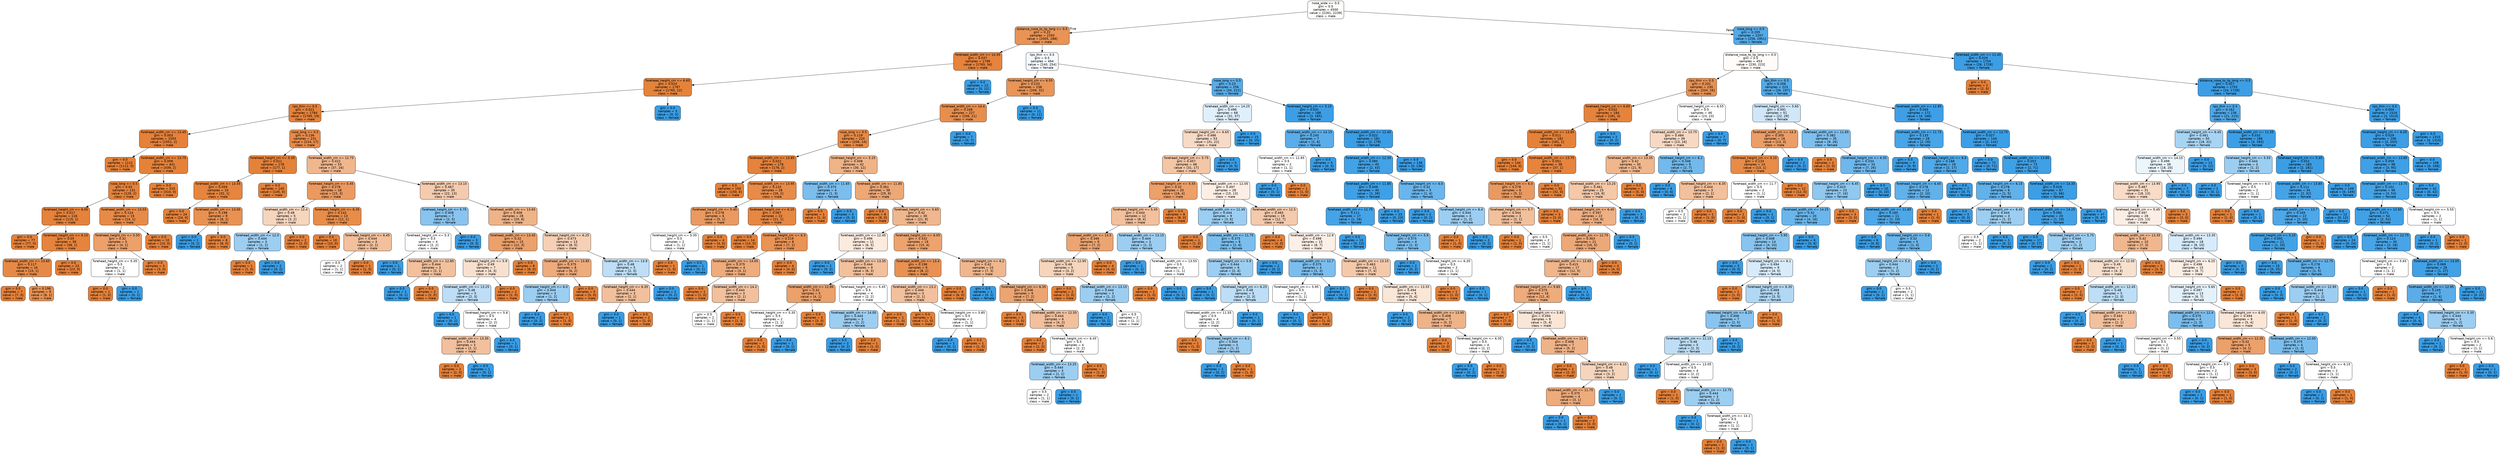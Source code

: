 digraph Tree {
node [shape=box, style="filled, rounded", color="black", fontname="helvetica"] ;
edge [fontname="helvetica"] ;
0 [label="nose_wide <= 0.5\ngini = 0.5\nsamples = 4500\nvalue = [2261, 2239]\nclass = male", fillcolor="#fffefd"] ;
1 [label="distance_nose_to_lip_long <= 0.5\ngini = 0.22\nsamples = 2293\nvalue = [2005, 288]\nclass = male", fillcolor="#e99355"] ;
0 -> 1 [labeldistance=2.5, labelangle=45, headlabel="True"] ;
2 [label="forehead_width_cm <= 14.35\ngini = 0.037\nsamples = 1799\nvalue = [1765, 34]\nclass = male", fillcolor="#e6833d"] ;
1 -> 2 ;
3 [label="forehead_height_cm <= 6.65\ngini = 0.024\nsamples = 1787\nvalue = [1765, 22]\nclass = male", fillcolor="#e5833b"] ;
2 -> 3 ;
4 [label="lips_thin <= 0.5\ngini = 0.021\nsamples = 1784\nvalue = [1765, 19]\nclass = male", fillcolor="#e5823b"] ;
3 -> 4 ;
5 [label="forehead_width_cm <= 13.45\ngini = 0.003\nsamples = 1553\nvalue = [1551, 2]\nclass = male", fillcolor="#e58139"] ;
4 -> 5 ;
6 [label="gini = 0.0\nsamples = 1112\nvalue = [1112, 0]\nclass = male", fillcolor="#e58139"] ;
5 -> 6 ;
7 [label="forehead_width_cm <= 13.75\ngini = 0.009\nsamples = 441\nvalue = [439, 2]\nclass = male", fillcolor="#e5823a"] ;
5 -> 7 ;
8 [label="nose_long <= 0.5\ngini = 0.03\nsamples = 131\nvalue = [129, 2]\nclass = male", fillcolor="#e5833c"] ;
7 -> 8 ;
9 [label="forehead_height_cm <= 6.05\ngini = 0.017\nsamples = 116\nvalue = [115, 1]\nclass = male", fillcolor="#e5823b"] ;
8 -> 9 ;
10 [label="gini = 0.0\nsamples = 77\nvalue = [77, 0]\nclass = male", fillcolor="#e58139"] ;
9 -> 10 ;
11 [label="forehead_height_cm <= 6.15\ngini = 0.05\nsamples = 39\nvalue = [38, 1]\nclass = male", fillcolor="#e6843e"] ;
9 -> 11 ;
12 [label="forehead_width_cm <= 13.65\ngini = 0.117\nsamples = 16\nvalue = [15, 1]\nclass = male", fillcolor="#e78946"] ;
11 -> 12 ;
13 [label="gini = 0.0\nsamples = 7\nvalue = [7, 0]\nclass = male", fillcolor="#e58139"] ;
12 -> 13 ;
14 [label="gini = 0.198\nsamples = 9\nvalue = [8, 1]\nclass = male", fillcolor="#e89152"] ;
12 -> 14 ;
15 [label="gini = 0.0\nsamples = 23\nvalue = [23, 0]\nclass = male", fillcolor="#e58139"] ;
11 -> 15 ;
16 [label="forehead_width_cm <= 13.55\ngini = 0.124\nsamples = 15\nvalue = [14, 1]\nclass = male", fillcolor="#e78a47"] ;
8 -> 16 ;
17 [label="forehead_height_cm <= 5.55\ngini = 0.32\nsamples = 5\nvalue = [4, 1]\nclass = male", fillcolor="#eca06a"] ;
16 -> 17 ;
18 [label="forehead_height_cm <= 5.35\ngini = 0.5\nsamples = 2\nvalue = [1, 1]\nclass = male", fillcolor="#ffffff"] ;
17 -> 18 ;
19 [label="gini = 0.0\nsamples = 1\nvalue = [1, 0]\nclass = male", fillcolor="#e58139"] ;
18 -> 19 ;
20 [label="gini = 0.0\nsamples = 1\nvalue = [0, 1]\nclass = female", fillcolor="#399de5"] ;
18 -> 20 ;
21 [label="gini = 0.0\nsamples = 3\nvalue = [3, 0]\nclass = male", fillcolor="#e58139"] ;
17 -> 21 ;
22 [label="gini = 0.0\nsamples = 10\nvalue = [10, 0]\nclass = male", fillcolor="#e58139"] ;
16 -> 22 ;
23 [label="gini = 0.0\nsamples = 310\nvalue = [310, 0]\nclass = male", fillcolor="#e58139"] ;
7 -> 23 ;
24 [label="nose_long <= 0.5\ngini = 0.136\nsamples = 231\nvalue = [214, 17]\nclass = male", fillcolor="#e78b49"] ;
4 -> 24 ;
25 [label="forehead_height_cm <= 5.35\ngini = 0.011\nsamples = 178\nvalue = [177, 1]\nclass = male", fillcolor="#e5823a"] ;
24 -> 25 ;
26 [label="forehead_width_cm <= 13.55\ngini = 0.059\nsamples = 33\nvalue = [32, 1]\nclass = male", fillcolor="#e6853f"] ;
25 -> 26 ;
27 [label="gini = 0.0\nsamples = 24\nvalue = [24, 0]\nclass = male", fillcolor="#e58139"] ;
26 -> 27 ;
28 [label="forehead_width_cm <= 13.65\ngini = 0.198\nsamples = 9\nvalue = [8, 1]\nclass = male", fillcolor="#e89152"] ;
26 -> 28 ;
29 [label="gini = 0.0\nsamples = 1\nvalue = [0, 1]\nclass = female", fillcolor="#399de5"] ;
28 -> 29 ;
30 [label="gini = 0.0\nsamples = 8\nvalue = [8, 0]\nclass = male", fillcolor="#e58139"] ;
28 -> 30 ;
31 [label="gini = 0.0\nsamples = 145\nvalue = [145, 0]\nclass = male", fillcolor="#e58139"] ;
25 -> 31 ;
32 [label="forehead_width_cm <= 12.75\ngini = 0.422\nsamples = 53\nvalue = [37, 16]\nclass = male", fillcolor="#f0b78f"] ;
24 -> 32 ;
33 [label="forehead_height_cm <= 5.45\ngini = 0.278\nsamples = 18\nvalue = [15, 3]\nclass = male", fillcolor="#ea9a61"] ;
32 -> 33 ;
34 [label="forehead_width_cm <= 12.4\ngini = 0.48\nsamples = 5\nvalue = [3, 2]\nclass = male", fillcolor="#f6d5bd"] ;
33 -> 34 ;
35 [label="forehead_width_cm <= 12.0\ngini = 0.444\nsamples = 3\nvalue = [1, 2]\nclass = female", fillcolor="#9ccef2"] ;
34 -> 35 ;
36 [label="gini = 0.0\nsamples = 1\nvalue = [1, 0]\nclass = male", fillcolor="#e58139"] ;
35 -> 36 ;
37 [label="gini = 0.0\nsamples = 2\nvalue = [0, 2]\nclass = female", fillcolor="#399de5"] ;
35 -> 37 ;
38 [label="gini = 0.0\nsamples = 2\nvalue = [2, 0]\nclass = male", fillcolor="#e58139"] ;
34 -> 38 ;
39 [label="forehead_height_cm <= 6.35\ngini = 0.142\nsamples = 13\nvalue = [12, 1]\nclass = male", fillcolor="#e78c49"] ;
33 -> 39 ;
40 [label="gini = 0.0\nsamples = 10\nvalue = [10, 0]\nclass = male", fillcolor="#e58139"] ;
39 -> 40 ;
41 [label="forehead_height_cm <= 6.45\ngini = 0.444\nsamples = 3\nvalue = [2, 1]\nclass = male", fillcolor="#f2c09c"] ;
39 -> 41 ;
42 [label="gini = 0.5\nsamples = 2\nvalue = [1, 1]\nclass = male", fillcolor="#ffffff"] ;
41 -> 42 ;
43 [label="gini = 0.0\nsamples = 1\nvalue = [1, 0]\nclass = male", fillcolor="#e58139"] ;
41 -> 43 ;
44 [label="forehead_width_cm <= 13.15\ngini = 0.467\nsamples = 35\nvalue = [22, 13]\nclass = male", fillcolor="#f4cbae"] ;
32 -> 44 ;
45 [label="forehead_height_cm <= 5.75\ngini = 0.408\nsamples = 7\nvalue = [2, 5]\nclass = female", fillcolor="#88c4ef"] ;
44 -> 45 ;
46 [label="forehead_height_cm <= 5.3\ngini = 0.5\nsamples = 4\nvalue = [2, 2]\nclass = male", fillcolor="#ffffff"] ;
45 -> 46 ;
47 [label="gini = 0.0\nsamples = 1\nvalue = [0, 1]\nclass = female", fillcolor="#399de5"] ;
46 -> 47 ;
48 [label="forehead_width_cm <= 12.85\ngini = 0.444\nsamples = 3\nvalue = [2, 1]\nclass = male", fillcolor="#f2c09c"] ;
46 -> 48 ;
49 [label="gini = 0.0\nsamples = 1\nvalue = [0, 1]\nclass = female", fillcolor="#399de5"] ;
48 -> 49 ;
50 [label="gini = 0.0\nsamples = 2\nvalue = [2, 0]\nclass = male", fillcolor="#e58139"] ;
48 -> 50 ;
51 [label="gini = 0.0\nsamples = 3\nvalue = [0, 3]\nclass = female", fillcolor="#399de5"] ;
45 -> 51 ;
52 [label="forehead_width_cm <= 13.65\ngini = 0.408\nsamples = 28\nvalue = [20, 8]\nclass = male", fillcolor="#efb388"] ;
44 -> 52 ;
53 [label="forehead_width_cm <= 13.45\ngini = 0.32\nsamples = 15\nvalue = [12, 3]\nclass = male", fillcolor="#eca06a"] ;
52 -> 53 ;
54 [label="forehead_height_cm <= 5.9\ngini = 0.49\nsamples = 7\nvalue = [4, 3]\nclass = male", fillcolor="#f8e0ce"] ;
53 -> 54 ;
55 [label="forehead_width_cm <= 13.25\ngini = 0.48\nsamples = 5\nvalue = [2, 3]\nclass = female", fillcolor="#bddef6"] ;
54 -> 55 ;
56 [label="gini = 0.0\nsamples = 1\nvalue = [0, 1]\nclass = female", fillcolor="#399de5"] ;
55 -> 56 ;
57 [label="forehead_height_cm <= 5.6\ngini = 0.5\nsamples = 4\nvalue = [2, 2]\nclass = male", fillcolor="#ffffff"] ;
55 -> 57 ;
58 [label="forehead_width_cm <= 13.35\ngini = 0.444\nsamples = 3\nvalue = [2, 1]\nclass = male", fillcolor="#f2c09c"] ;
57 -> 58 ;
59 [label="gini = 0.0\nsamples = 2\nvalue = [2, 0]\nclass = male", fillcolor="#e58139"] ;
58 -> 59 ;
60 [label="gini = 0.0\nsamples = 1\nvalue = [0, 1]\nclass = female", fillcolor="#399de5"] ;
58 -> 60 ;
61 [label="gini = 0.0\nsamples = 1\nvalue = [0, 1]\nclass = female", fillcolor="#399de5"] ;
57 -> 61 ;
62 [label="gini = 0.0\nsamples = 2\nvalue = [2, 0]\nclass = male", fillcolor="#e58139"] ;
54 -> 62 ;
63 [label="gini = 0.0\nsamples = 8\nvalue = [8, 0]\nclass = male", fillcolor="#e58139"] ;
53 -> 63 ;
64 [label="forehead_height_cm <= 6.25\ngini = 0.473\nsamples = 13\nvalue = [8, 5]\nclass = male", fillcolor="#f5d0b5"] ;
52 -> 64 ;
65 [label="forehead_width_cm <= 13.85\ngini = 0.375\nsamples = 8\nvalue = [6, 2]\nclass = male", fillcolor="#eeab7b"] ;
64 -> 65 ;
66 [label="forehead_height_cm <= 6.0\ngini = 0.444\nsamples = 3\nvalue = [1, 2]\nclass = female", fillcolor="#9ccef2"] ;
65 -> 66 ;
67 [label="gini = 0.0\nsamples = 2\nvalue = [0, 2]\nclass = female", fillcolor="#399de5"] ;
66 -> 67 ;
68 [label="gini = 0.0\nsamples = 1\nvalue = [1, 0]\nclass = male", fillcolor="#e58139"] ;
66 -> 68 ;
69 [label="gini = 0.0\nsamples = 5\nvalue = [5, 0]\nclass = male", fillcolor="#e58139"] ;
65 -> 69 ;
70 [label="forehead_width_cm <= 13.9\ngini = 0.48\nsamples = 5\nvalue = [2, 3]\nclass = female", fillcolor="#bddef6"] ;
64 -> 70 ;
71 [label="forehead_height_cm <= 6.35\ngini = 0.444\nsamples = 3\nvalue = [2, 1]\nclass = male", fillcolor="#f2c09c"] ;
70 -> 71 ;
72 [label="gini = 0.0\nsamples = 1\nvalue = [0, 1]\nclass = female", fillcolor="#399de5"] ;
71 -> 72 ;
73 [label="gini = 0.0\nsamples = 2\nvalue = [2, 0]\nclass = male", fillcolor="#e58139"] ;
71 -> 73 ;
74 [label="gini = 0.0\nsamples = 2\nvalue = [0, 2]\nclass = female", fillcolor="#399de5"] ;
70 -> 74 ;
75 [label="gini = 0.0\nsamples = 3\nvalue = [0, 3]\nclass = female", fillcolor="#399de5"] ;
3 -> 75 ;
76 [label="gini = 0.0\nsamples = 12\nvalue = [0, 12]\nclass = female", fillcolor="#399de5"] ;
2 -> 76 ;
77 [label="lips_thin <= 0.5\ngini = 0.5\nsamples = 494\nvalue = [240, 254]\nclass = female", fillcolor="#f4fafe"] ;
1 -> 77 ;
78 [label="forehead_height_cm <= 6.55\ngini = 0.233\nsamples = 238\nvalue = [206, 32]\nclass = male", fillcolor="#e99558"] ;
77 -> 78 ;
79 [label="forehead_width_cm <= 14.4\ngini = 0.168\nsamples = 227\nvalue = [206, 21]\nclass = male", fillcolor="#e88e4d"] ;
78 -> 79 ;
80 [label="nose_long <= 0.5\ngini = 0.119\nsamples = 220\nvalue = [206, 14]\nclass = male", fillcolor="#e78a46"] ;
79 -> 80 ;
81 [label="forehead_width_cm <= 13.85\ngini = 0.022\nsamples = 178\nvalue = [176, 2]\nclass = male", fillcolor="#e5823b"] ;
80 -> 81 ;
82 [label="gini = 0.0\nsamples = 150\nvalue = [150, 0]\nclass = male", fillcolor="#e58139"] ;
81 -> 82 ;
83 [label="forehead_width_cm <= 13.95\ngini = 0.133\nsamples = 28\nvalue = [26, 2]\nclass = male", fillcolor="#e78b48"] ;
81 -> 83 ;
84 [label="forehead_height_cm <= 5.45\ngini = 0.278\nsamples = 6\nvalue = [5, 1]\nclass = male", fillcolor="#ea9a61"] ;
83 -> 84 ;
85 [label="forehead_height_cm <= 5.35\ngini = 0.5\nsamples = 2\nvalue = [1, 1]\nclass = male", fillcolor="#ffffff"] ;
84 -> 85 ;
86 [label="gini = 0.0\nsamples = 1\nvalue = [1, 0]\nclass = male", fillcolor="#e58139"] ;
85 -> 86 ;
87 [label="gini = 0.0\nsamples = 1\nvalue = [0, 1]\nclass = female", fillcolor="#399de5"] ;
85 -> 87 ;
88 [label="gini = 0.0\nsamples = 4\nvalue = [4, 0]\nclass = male", fillcolor="#e58139"] ;
84 -> 88 ;
89 [label="forehead_height_cm <= 6.15\ngini = 0.087\nsamples = 22\nvalue = [21, 1]\nclass = male", fillcolor="#e68742"] ;
83 -> 89 ;
90 [label="gini = 0.0\nsamples = 14\nvalue = [14, 0]\nclass = male", fillcolor="#e58139"] ;
89 -> 90 ;
91 [label="forehead_height_cm <= 6.3\ngini = 0.219\nsamples = 8\nvalue = [7, 1]\nclass = male", fillcolor="#e99355"] ;
89 -> 91 ;
92 [label="forehead_width_cm <= 14.05\ngini = 0.375\nsamples = 4\nvalue = [3, 1]\nclass = male", fillcolor="#eeab7b"] ;
91 -> 92 ;
93 [label="gini = 0.0\nsamples = 1\nvalue = [1, 0]\nclass = male", fillcolor="#e58139"] ;
92 -> 93 ;
94 [label="forehead_width_cm <= 14.2\ngini = 0.444\nsamples = 3\nvalue = [2, 1]\nclass = male", fillcolor="#f2c09c"] ;
92 -> 94 ;
95 [label="gini = 0.5\nsamples = 2\nvalue = [1, 1]\nclass = male", fillcolor="#ffffff"] ;
94 -> 95 ;
96 [label="gini = 0.0\nsamples = 1\nvalue = [1, 0]\nclass = male", fillcolor="#e58139"] ;
94 -> 96 ;
97 [label="gini = 0.0\nsamples = 4\nvalue = [4, 0]\nclass = male", fillcolor="#e58139"] ;
91 -> 97 ;
98 [label="forehead_height_cm <= 5.25\ngini = 0.408\nsamples = 42\nvalue = [30, 12]\nclass = male", fillcolor="#efb388"] ;
80 -> 98 ;
99 [label="forehead_width_cm <= 11.65\ngini = 0.375\nsamples = 4\nvalue = [1, 3]\nclass = female", fillcolor="#7bbeee"] ;
98 -> 99 ;
100 [label="gini = 0.0\nsamples = 1\nvalue = [1, 0]\nclass = male", fillcolor="#e58139"] ;
99 -> 100 ;
101 [label="gini = 0.0\nsamples = 3\nvalue = [0, 3]\nclass = female", fillcolor="#399de5"] ;
99 -> 101 ;
102 [label="forehead_width_cm <= 11.85\ngini = 0.361\nsamples = 38\nvalue = [29, 9]\nclass = male", fillcolor="#eda876"] ;
98 -> 102 ;
103 [label="gini = 0.0\nsamples = 8\nvalue = [8, 0]\nclass = male", fillcolor="#e58139"] ;
102 -> 103 ;
104 [label="forehead_height_cm <= 5.65\ngini = 0.42\nsamples = 30\nvalue = [21, 9]\nclass = male", fillcolor="#f0b78e"] ;
102 -> 104 ;
105 [label="forehead_width_cm <= 12.45\ngini = 0.496\nsamples = 11\nvalue = [6, 5]\nclass = male", fillcolor="#fbeade"] ;
104 -> 105 ;
106 [label="gini = 0.0\nsamples = 2\nvalue = [0, 2]\nclass = female", fillcolor="#399de5"] ;
105 -> 106 ;
107 [label="forehead_width_cm <= 13.35\ngini = 0.444\nsamples = 9\nvalue = [6, 3]\nclass = male", fillcolor="#f2c09c"] ;
105 -> 107 ;
108 [label="forehead_width_cm <= 12.95\ngini = 0.32\nsamples = 5\nvalue = [4, 1]\nclass = male", fillcolor="#eca06a"] ;
107 -> 108 ;
109 [label="forehead_height_cm <= 5.35\ngini = 0.5\nsamples = 2\nvalue = [1, 1]\nclass = male", fillcolor="#ffffff"] ;
108 -> 109 ;
110 [label="gini = 0.0\nsamples = 1\nvalue = [1, 0]\nclass = male", fillcolor="#e58139"] ;
109 -> 110 ;
111 [label="gini = 0.0\nsamples = 1\nvalue = [0, 1]\nclass = female", fillcolor="#399de5"] ;
109 -> 111 ;
112 [label="gini = 0.0\nsamples = 3\nvalue = [3, 0]\nclass = male", fillcolor="#e58139"] ;
108 -> 112 ;
113 [label="forehead_height_cm <= 5.45\ngini = 0.5\nsamples = 4\nvalue = [2, 2]\nclass = male", fillcolor="#ffffff"] ;
107 -> 113 ;
114 [label="forehead_width_cm <= 14.05\ngini = 0.444\nsamples = 3\nvalue = [1, 2]\nclass = female", fillcolor="#9ccef2"] ;
113 -> 114 ;
115 [label="gini = 0.0\nsamples = 2\nvalue = [0, 2]\nclass = female", fillcolor="#399de5"] ;
114 -> 115 ;
116 [label="gini = 0.0\nsamples = 1\nvalue = [1, 0]\nclass = male", fillcolor="#e58139"] ;
114 -> 116 ;
117 [label="gini = 0.0\nsamples = 1\nvalue = [1, 0]\nclass = male", fillcolor="#e58139"] ;
113 -> 117 ;
118 [label="forehead_height_cm <= 6.05\ngini = 0.332\nsamples = 19\nvalue = [15, 4]\nclass = male", fillcolor="#eca36e"] ;
104 -> 118 ;
119 [label="forehead_width_cm <= 13.4\ngini = 0.198\nsamples = 9\nvalue = [8, 1]\nclass = male", fillcolor="#e89152"] ;
118 -> 119 ;
120 [label="forehead_width_cm <= 13.2\ngini = 0.444\nsamples = 3\nvalue = [2, 1]\nclass = male", fillcolor="#f2c09c"] ;
119 -> 120 ;
121 [label="gini = 0.0\nsamples = 1\nvalue = [1, 0]\nclass = male", fillcolor="#e58139"] ;
120 -> 121 ;
122 [label="forehead_height_cm <= 5.85\ngini = 0.5\nsamples = 2\nvalue = [1, 1]\nclass = male", fillcolor="#ffffff"] ;
120 -> 122 ;
123 [label="gini = 0.0\nsamples = 1\nvalue = [0, 1]\nclass = female", fillcolor="#399de5"] ;
122 -> 123 ;
124 [label="gini = 0.0\nsamples = 1\nvalue = [1, 0]\nclass = male", fillcolor="#e58139"] ;
122 -> 124 ;
125 [label="gini = 0.0\nsamples = 6\nvalue = [6, 0]\nclass = male", fillcolor="#e58139"] ;
119 -> 125 ;
126 [label="forehead_height_cm <= 6.2\ngini = 0.42\nsamples = 10\nvalue = [7, 3]\nclass = male", fillcolor="#f0b78e"] ;
118 -> 126 ;
127 [label="gini = 0.0\nsamples = 1\nvalue = [0, 1]\nclass = female", fillcolor="#399de5"] ;
126 -> 127 ;
128 [label="forehead_height_cm <= 6.35\ngini = 0.346\nsamples = 9\nvalue = [7, 2]\nclass = male", fillcolor="#eca572"] ;
126 -> 128 ;
129 [label="gini = 0.0\nsamples = 3\nvalue = [3, 0]\nclass = male", fillcolor="#e58139"] ;
128 -> 129 ;
130 [label="forehead_width_cm <= 12.55\ngini = 0.444\nsamples = 6\nvalue = [4, 2]\nclass = male", fillcolor="#f2c09c"] ;
128 -> 130 ;
131 [label="gini = 0.0\nsamples = 2\nvalue = [2, 0]\nclass = male", fillcolor="#e58139"] ;
130 -> 131 ;
132 [label="forehead_height_cm <= 6.45\ngini = 0.5\nsamples = 4\nvalue = [2, 2]\nclass = male", fillcolor="#ffffff"] ;
130 -> 132 ;
133 [label="forehead_width_cm <= 13.25\ngini = 0.444\nsamples = 3\nvalue = [1, 2]\nclass = female", fillcolor="#9ccef2"] ;
132 -> 133 ;
134 [label="gini = 0.5\nsamples = 2\nvalue = [1, 1]\nclass = male", fillcolor="#ffffff"] ;
133 -> 134 ;
135 [label="gini = 0.0\nsamples = 1\nvalue = [0, 1]\nclass = female", fillcolor="#399de5"] ;
133 -> 135 ;
136 [label="gini = 0.0\nsamples = 1\nvalue = [1, 0]\nclass = male", fillcolor="#e58139"] ;
132 -> 136 ;
137 [label="gini = 0.0\nsamples = 7\nvalue = [0, 7]\nclass = female", fillcolor="#399de5"] ;
79 -> 137 ;
138 [label="gini = 0.0\nsamples = 11\nvalue = [0, 11]\nclass = female", fillcolor="#399de5"] ;
78 -> 138 ;
139 [label="nose_long <= 0.5\ngini = 0.23\nsamples = 256\nvalue = [34, 222]\nclass = female", fillcolor="#57ace9"] ;
77 -> 139 ;
140 [label="forehead_width_cm <= 14.25\ngini = 0.496\nsamples = 68\nvalue = [31, 37]\nclass = female", fillcolor="#dfeffb"] ;
139 -> 140 ;
141 [label="forehead_height_cm <= 6.65\ngini = 0.486\nsamples = 53\nvalue = [31, 22]\nclass = male", fillcolor="#f7dac6"] ;
140 -> 141 ;
142 [label="forehead_height_cm <= 5.75\ngini = 0.457\nsamples = 48\nvalue = [31, 17]\nclass = male", fillcolor="#f3c6a6"] ;
141 -> 142 ;
143 [label="forehead_height_cm <= 5.55\ngini = 0.32\nsamples = 20\nvalue = [16, 4]\nclass = male", fillcolor="#eca06a"] ;
142 -> 143 ;
144 [label="forehead_height_cm <= 5.45\ngini = 0.444\nsamples = 12\nvalue = [8, 4]\nclass = male", fillcolor="#f2c09c"] ;
143 -> 144 ;
145 [label="forehead_width_cm <= 13.5\ngini = 0.346\nsamples = 9\nvalue = [7, 2]\nclass = male", fillcolor="#eca572"] ;
144 -> 145 ;
146 [label="forehead_width_cm <= 12.95\ngini = 0.48\nsamples = 5\nvalue = [3, 2]\nclass = male", fillcolor="#f6d5bd"] ;
145 -> 146 ;
147 [label="gini = 0.0\nsamples = 2\nvalue = [2, 0]\nclass = male", fillcolor="#e58139"] ;
146 -> 147 ;
148 [label="forehead_width_cm <= 13.15\ngini = 0.444\nsamples = 3\nvalue = [1, 2]\nclass = female", fillcolor="#9ccef2"] ;
146 -> 148 ;
149 [label="gini = 0.0\nsamples = 1\nvalue = [0, 1]\nclass = female", fillcolor="#399de5"] ;
148 -> 149 ;
150 [label="gini = 0.5\nsamples = 2\nvalue = [1, 1]\nclass = male", fillcolor="#ffffff"] ;
148 -> 150 ;
151 [label="gini = 0.0\nsamples = 4\nvalue = [4, 0]\nclass = male", fillcolor="#e58139"] ;
145 -> 151 ;
152 [label="forehead_width_cm <= 13.15\ngini = 0.444\nsamples = 3\nvalue = [1, 2]\nclass = female", fillcolor="#9ccef2"] ;
144 -> 152 ;
153 [label="gini = 0.0\nsamples = 1\nvalue = [0, 1]\nclass = female", fillcolor="#399de5"] ;
152 -> 153 ;
154 [label="forehead_width_cm <= 13.55\ngini = 0.5\nsamples = 2\nvalue = [1, 1]\nclass = male", fillcolor="#ffffff"] ;
152 -> 154 ;
155 [label="gini = 0.0\nsamples = 1\nvalue = [1, 0]\nclass = male", fillcolor="#e58139"] ;
154 -> 155 ;
156 [label="gini = 0.0\nsamples = 1\nvalue = [0, 1]\nclass = female", fillcolor="#399de5"] ;
154 -> 156 ;
157 [label="gini = 0.0\nsamples = 8\nvalue = [8, 0]\nclass = male", fillcolor="#e58139"] ;
143 -> 157 ;
158 [label="forehead_width_cm <= 12.05\ngini = 0.497\nsamples = 28\nvalue = [15, 13]\nclass = male", fillcolor="#fceee5"] ;
142 -> 158 ;
159 [label="forehead_width_cm <= 11.45\ngini = 0.444\nsamples = 9\nvalue = [3, 6]\nclass = female", fillcolor="#9ccef2"] ;
158 -> 159 ;
160 [label="gini = 0.0\nsamples = 1\nvalue = [1, 0]\nclass = male", fillcolor="#e58139"] ;
159 -> 160 ;
161 [label="forehead_width_cm <= 11.75\ngini = 0.375\nsamples = 8\nvalue = [2, 6]\nclass = female", fillcolor="#7bbeee"] ;
159 -> 161 ;
162 [label="forehead_height_cm <= 5.9\ngini = 0.444\nsamples = 6\nvalue = [2, 4]\nclass = female", fillcolor="#9ccef2"] ;
161 -> 162 ;
163 [label="gini = 0.0\nsamples = 1\nvalue = [0, 1]\nclass = female", fillcolor="#399de5"] ;
162 -> 163 ;
164 [label="forehead_height_cm <= 6.25\ngini = 0.48\nsamples = 5\nvalue = [2, 3]\nclass = female", fillcolor="#bddef6"] ;
162 -> 164 ;
165 [label="forehead_width_cm <= 11.55\ngini = 0.5\nsamples = 4\nvalue = [2, 2]\nclass = male", fillcolor="#ffffff"] ;
164 -> 165 ;
166 [label="gini = 0.0\nsamples = 1\nvalue = [1, 0]\nclass = male", fillcolor="#e58139"] ;
165 -> 166 ;
167 [label="forehead_height_cm <= 6.1\ngini = 0.444\nsamples = 3\nvalue = [1, 2]\nclass = female", fillcolor="#9ccef2"] ;
165 -> 167 ;
168 [label="gini = 0.0\nsamples = 2\nvalue = [0, 2]\nclass = female", fillcolor="#399de5"] ;
167 -> 168 ;
169 [label="gini = 0.0\nsamples = 1\nvalue = [1, 0]\nclass = male", fillcolor="#e58139"] ;
167 -> 169 ;
170 [label="gini = 0.0\nsamples = 1\nvalue = [0, 1]\nclass = female", fillcolor="#399de5"] ;
164 -> 170 ;
171 [label="gini = 0.0\nsamples = 2\nvalue = [0, 2]\nclass = female", fillcolor="#399de5"] ;
161 -> 171 ;
172 [label="forehead_width_cm <= 12.5\ngini = 0.465\nsamples = 19\nvalue = [12, 7]\nclass = male", fillcolor="#f4caac"] ;
158 -> 172 ;
173 [label="gini = 0.0\nsamples = 4\nvalue = [4, 0]\nclass = male", fillcolor="#e58139"] ;
172 -> 173 ;
174 [label="forehead_width_cm <= 12.9\ngini = 0.498\nsamples = 15\nvalue = [8, 7]\nclass = male", fillcolor="#fcefe6"] ;
172 -> 174 ;
175 [label="forehead_width_cm <= 12.7\ngini = 0.375\nsamples = 4\nvalue = [1, 3]\nclass = female", fillcolor="#7bbeee"] ;
174 -> 175 ;
176 [label="forehead_height_cm <= 5.95\ngini = 0.5\nsamples = 2\nvalue = [1, 1]\nclass = male", fillcolor="#ffffff"] ;
175 -> 176 ;
177 [label="gini = 0.0\nsamples = 1\nvalue = [0, 1]\nclass = female", fillcolor="#399de5"] ;
176 -> 177 ;
178 [label="gini = 0.0\nsamples = 1\nvalue = [1, 0]\nclass = male", fillcolor="#e58139"] ;
176 -> 178 ;
179 [label="gini = 0.0\nsamples = 2\nvalue = [0, 2]\nclass = female", fillcolor="#399de5"] ;
175 -> 179 ;
180 [label="forehead_width_cm <= 13.15\ngini = 0.463\nsamples = 11\nvalue = [7, 4]\nclass = male", fillcolor="#f4c9aa"] ;
174 -> 180 ;
181 [label="gini = 0.0\nsamples = 2\nvalue = [2, 0]\nclass = male", fillcolor="#e58139"] ;
180 -> 181 ;
182 [label="forehead_width_cm <= 13.55\ngini = 0.494\nsamples = 9\nvalue = [5, 4]\nclass = male", fillcolor="#fae6d7"] ;
180 -> 182 ;
183 [label="gini = 0.0\nsamples = 2\nvalue = [0, 2]\nclass = female", fillcolor="#399de5"] ;
182 -> 183 ;
184 [label="forehead_width_cm <= 13.95\ngini = 0.408\nsamples = 7\nvalue = [5, 2]\nclass = male", fillcolor="#efb388"] ;
182 -> 184 ;
185 [label="gini = 0.0\nsamples = 3\nvalue = [3, 0]\nclass = male", fillcolor="#e58139"] ;
184 -> 185 ;
186 [label="forehead_height_cm <= 6.35\ngini = 0.5\nsamples = 4\nvalue = [2, 2]\nclass = male", fillcolor="#ffffff"] ;
184 -> 186 ;
187 [label="gini = 0.0\nsamples = 2\nvalue = [0, 2]\nclass = female", fillcolor="#399de5"] ;
186 -> 187 ;
188 [label="gini = 0.0\nsamples = 2\nvalue = [2, 0]\nclass = male", fillcolor="#e58139"] ;
186 -> 188 ;
189 [label="gini = 0.0\nsamples = 5\nvalue = [0, 5]\nclass = female", fillcolor="#399de5"] ;
141 -> 189 ;
190 [label="gini = 0.0\nsamples = 15\nvalue = [0, 15]\nclass = female", fillcolor="#399de5"] ;
140 -> 190 ;
191 [label="forehead_height_cm <= 5.15\ngini = 0.031\nsamples = 188\nvalue = [3, 185]\nclass = female", fillcolor="#3c9fe5"] ;
139 -> 191 ;
192 [label="forehead_width_cm <= 14.15\ngini = 0.245\nsamples = 7\nvalue = [1, 6]\nclass = female", fillcolor="#5aade9"] ;
191 -> 192 ;
193 [label="forehead_width_cm <= 12.85\ngini = 0.5\nsamples = 2\nvalue = [1, 1]\nclass = male", fillcolor="#ffffff"] ;
192 -> 193 ;
194 [label="gini = 0.0\nsamples = 1\nvalue = [0, 1]\nclass = female", fillcolor="#399de5"] ;
193 -> 194 ;
195 [label="gini = 0.0\nsamples = 1\nvalue = [1, 0]\nclass = male", fillcolor="#e58139"] ;
193 -> 195 ;
196 [label="gini = 0.0\nsamples = 5\nvalue = [0, 5]\nclass = female", fillcolor="#399de5"] ;
192 -> 196 ;
197 [label="forehead_width_cm <= 12.45\ngini = 0.022\nsamples = 181\nvalue = [2, 179]\nclass = female", fillcolor="#3b9ee5"] ;
191 -> 197 ;
198 [label="forehead_width_cm <= 12.35\ngini = 0.085\nsamples = 45\nvalue = [2, 43]\nclass = female", fillcolor="#42a2e6"] ;
197 -> 198 ;
199 [label="forehead_width_cm <= 11.85\ngini = 0.049\nsamples = 40\nvalue = [1, 39]\nclass = female", fillcolor="#3ea0e6"] ;
198 -> 199 ;
200 [label="forehead_width_cm <= 11.75\ngini = 0.111\nsamples = 17\nvalue = [1, 16]\nclass = female", fillcolor="#45a3e7"] ;
199 -> 200 ;
201 [label="gini = 0.0\nsamples = 13\nvalue = [0, 13]\nclass = female", fillcolor="#399de5"] ;
200 -> 201 ;
202 [label="forehead_height_cm <= 5.9\ngini = 0.375\nsamples = 4\nvalue = [1, 3]\nclass = female", fillcolor="#7bbeee"] ;
200 -> 202 ;
203 [label="gini = 0.0\nsamples = 2\nvalue = [0, 2]\nclass = female", fillcolor="#399de5"] ;
202 -> 203 ;
204 [label="forehead_height_cm <= 6.35\ngini = 0.5\nsamples = 2\nvalue = [1, 1]\nclass = male", fillcolor="#ffffff"] ;
202 -> 204 ;
205 [label="gini = 0.0\nsamples = 1\nvalue = [1, 0]\nclass = male", fillcolor="#e58139"] ;
204 -> 205 ;
206 [label="gini = 0.0\nsamples = 1\nvalue = [0, 1]\nclass = female", fillcolor="#399de5"] ;
204 -> 206 ;
207 [label="gini = 0.0\nsamples = 23\nvalue = [0, 23]\nclass = female", fillcolor="#399de5"] ;
199 -> 207 ;
208 [label="forehead_height_cm <= 6.0\ngini = 0.32\nsamples = 5\nvalue = [1, 4]\nclass = female", fillcolor="#6ab6ec"] ;
198 -> 208 ;
209 [label="gini = 0.0\nsamples = 2\nvalue = [0, 2]\nclass = female", fillcolor="#399de5"] ;
208 -> 209 ;
210 [label="forehead_height_cm <= 6.4\ngini = 0.444\nsamples = 3\nvalue = [1, 2]\nclass = female", fillcolor="#9ccef2"] ;
208 -> 210 ;
211 [label="gini = 0.0\nsamples = 1\nvalue = [1, 0]\nclass = male", fillcolor="#e58139"] ;
210 -> 211 ;
212 [label="gini = 0.0\nsamples = 2\nvalue = [0, 2]\nclass = female", fillcolor="#399de5"] ;
210 -> 212 ;
213 [label="gini = 0.0\nsamples = 136\nvalue = [0, 136]\nclass = female", fillcolor="#399de5"] ;
197 -> 213 ;
214 [label="nose_long <= 0.5\ngini = 0.205\nsamples = 2207\nvalue = [256, 1951]\nclass = female", fillcolor="#53aae8"] ;
0 -> 214 [labeldistance=2.5, labelangle=-45, headlabel="False"] ;
215 [label="distance_nose_to_lip_long <= 0.5\ngini = 0.5\nsamples = 453\nvalue = [230, 223]\nclass = male", fillcolor="#fefbf9"] ;
214 -> 215 ;
216 [label="lips_thin <= 0.5\ngini = 0.201\nsamples = 230\nvalue = [204, 26]\nclass = male", fillcolor="#e89152"] ;
215 -> 216 ;
217 [label="forehead_height_cm <= 6.65\ngini = 0.032\nsamples = 184\nvalue = [181, 3]\nclass = male", fillcolor="#e5833c"] ;
216 -> 217 ;
218 [label="forehead_width_cm <= 13.65\ngini = 0.011\nsamples = 182\nvalue = [181, 1]\nclass = male", fillcolor="#e5823a"] ;
217 -> 218 ;
219 [label="gini = 0.0\nsamples = 144\nvalue = [144, 0]\nclass = male", fillcolor="#e58139"] ;
218 -> 219 ;
220 [label="forehead_width_cm <= 13.75\ngini = 0.051\nsamples = 38\nvalue = [37, 1]\nclass = male", fillcolor="#e6843e"] ;
218 -> 220 ;
221 [label="forehead_height_cm <= 6.0\ngini = 0.278\nsamples = 6\nvalue = [5, 1]\nclass = male", fillcolor="#ea9a61"] ;
220 -> 221 ;
222 [label="forehead_height_cm <= 5.7\ngini = 0.444\nsamples = 3\nvalue = [2, 1]\nclass = male", fillcolor="#f2c09c"] ;
221 -> 222 ;
223 [label="gini = 0.0\nsamples = 1\nvalue = [1, 0]\nclass = male", fillcolor="#e58139"] ;
222 -> 223 ;
224 [label="gini = 0.5\nsamples = 2\nvalue = [1, 1]\nclass = male", fillcolor="#ffffff"] ;
222 -> 224 ;
225 [label="gini = 0.0\nsamples = 3\nvalue = [3, 0]\nclass = male", fillcolor="#e58139"] ;
221 -> 225 ;
226 [label="gini = 0.0\nsamples = 32\nvalue = [32, 0]\nclass = male", fillcolor="#e58139"] ;
220 -> 226 ;
227 [label="gini = 0.0\nsamples = 2\nvalue = [0, 2]\nclass = female", fillcolor="#399de5"] ;
217 -> 227 ;
228 [label="forehead_height_cm <= 6.55\ngini = 0.5\nsamples = 46\nvalue = [23, 23]\nclass = male", fillcolor="#ffffff"] ;
216 -> 228 ;
229 [label="forehead_width_cm <= 13.75\ngini = 0.484\nsamples = 39\nvalue = [23, 16]\nclass = male", fillcolor="#f7d9c3"] ;
228 -> 229 ;
230 [label="forehead_width_cm <= 13.35\ngini = 0.42\nsamples = 30\nvalue = [21, 9]\nclass = male", fillcolor="#f0b78e"] ;
229 -> 230 ;
231 [label="forehead_width_cm <= 13.25\ngini = 0.461\nsamples = 25\nvalue = [16, 9]\nclass = male", fillcolor="#f4c8a8"] ;
230 -> 231 ;
232 [label="forehead_height_cm <= 6.45\ngini = 0.397\nsamples = 22\nvalue = [16, 6]\nclass = male", fillcolor="#efb083"] ;
231 -> 232 ;
233 [label="forehead_width_cm <= 12.75\ngini = 0.363\nsamples = 21\nvalue = [16, 5]\nclass = male", fillcolor="#eda877"] ;
232 -> 233 ;
234 [label="forehead_width_cm <= 12.65\ngini = 0.415\nsamples = 17\nvalue = [12, 5]\nclass = male", fillcolor="#f0b58b"] ;
233 -> 234 ;
235 [label="forehead_height_cm <= 5.65\ngini = 0.375\nsamples = 16\nvalue = [12, 4]\nclass = male", fillcolor="#eeab7b"] ;
234 -> 235 ;
236 [label="gini = 0.0\nsamples = 7\nvalue = [7, 0]\nclass = male", fillcolor="#e58139"] ;
235 -> 236 ;
237 [label="forehead_height_cm <= 5.85\ngini = 0.494\nsamples = 9\nvalue = [5, 4]\nclass = male", fillcolor="#fae6d7"] ;
235 -> 237 ;
238 [label="gini = 0.0\nsamples = 2\nvalue = [0, 2]\nclass = female", fillcolor="#399de5"] ;
237 -> 238 ;
239 [label="forehead_width_cm <= 11.6\ngini = 0.408\nsamples = 7\nvalue = [5, 2]\nclass = male", fillcolor="#efb388"] ;
237 -> 239 ;
240 [label="gini = 0.0\nsamples = 2\nvalue = [2, 0]\nclass = male", fillcolor="#e58139"] ;
239 -> 240 ;
241 [label="forehead_height_cm <= 6.15\ngini = 0.48\nsamples = 5\nvalue = [3, 2]\nclass = male", fillcolor="#f6d5bd"] ;
239 -> 241 ;
242 [label="forehead_width_cm <= 11.75\ngini = 0.375\nsamples = 4\nvalue = [3, 1]\nclass = male", fillcolor="#eeab7b"] ;
241 -> 242 ;
243 [label="gini = 0.0\nsamples = 1\nvalue = [0, 1]\nclass = female", fillcolor="#399de5"] ;
242 -> 243 ;
244 [label="gini = 0.0\nsamples = 3\nvalue = [3, 0]\nclass = male", fillcolor="#e58139"] ;
242 -> 244 ;
245 [label="gini = 0.0\nsamples = 1\nvalue = [0, 1]\nclass = female", fillcolor="#399de5"] ;
241 -> 245 ;
246 [label="gini = 0.0\nsamples = 1\nvalue = [0, 1]\nclass = female", fillcolor="#399de5"] ;
234 -> 246 ;
247 [label="gini = 0.0\nsamples = 4\nvalue = [4, 0]\nclass = male", fillcolor="#e58139"] ;
233 -> 247 ;
248 [label="gini = 0.0\nsamples = 1\nvalue = [0, 1]\nclass = female", fillcolor="#399de5"] ;
232 -> 248 ;
249 [label="gini = 0.0\nsamples = 3\nvalue = [0, 3]\nclass = female", fillcolor="#399de5"] ;
231 -> 249 ;
250 [label="gini = 0.0\nsamples = 5\nvalue = [5, 0]\nclass = male", fillcolor="#e58139"] ;
230 -> 250 ;
251 [label="forehead_height_cm <= 6.2\ngini = 0.346\nsamples = 9\nvalue = [2, 7]\nclass = female", fillcolor="#72b9ec"] ;
229 -> 251 ;
252 [label="gini = 0.0\nsamples = 6\nvalue = [0, 6]\nclass = female", fillcolor="#399de5"] ;
251 -> 252 ;
253 [label="forehead_height_cm <= 6.35\ngini = 0.444\nsamples = 3\nvalue = [2, 1]\nclass = male", fillcolor="#f2c09c"] ;
251 -> 253 ;
254 [label="gini = 0.5\nsamples = 2\nvalue = [1, 1]\nclass = male", fillcolor="#ffffff"] ;
253 -> 254 ;
255 [label="gini = 0.0\nsamples = 1\nvalue = [1, 0]\nclass = male", fillcolor="#e58139"] ;
253 -> 255 ;
256 [label="gini = 0.0\nsamples = 7\nvalue = [0, 7]\nclass = female", fillcolor="#399de5"] ;
228 -> 256 ;
257 [label="lips_thin <= 0.5\ngini = 0.206\nsamples = 223\nvalue = [26, 197]\nclass = female", fillcolor="#53aae8"] ;
215 -> 257 ;
258 [label="forehead_height_cm <= 5.65\ngini = 0.491\nsamples = 51\nvalue = [22, 29]\nclass = female", fillcolor="#cfe7f9"] ;
257 -> 258 ;
259 [label="forehead_width_cm <= 14.3\ngini = 0.305\nsamples = 16\nvalue = [13, 3]\nclass = male", fillcolor="#eb9e67"] ;
258 -> 259 ;
260 [label="forehead_height_cm <= 5.15\ngini = 0.133\nsamples = 14\nvalue = [13, 1]\nclass = male", fillcolor="#e78b48"] ;
259 -> 260 ;
261 [label="forehead_width_cm <= 11.7\ngini = 0.5\nsamples = 2\nvalue = [1, 1]\nclass = male", fillcolor="#ffffff"] ;
260 -> 261 ;
262 [label="gini = 0.0\nsamples = 1\nvalue = [1, 0]\nclass = male", fillcolor="#e58139"] ;
261 -> 262 ;
263 [label="gini = 0.0\nsamples = 1\nvalue = [0, 1]\nclass = female", fillcolor="#399de5"] ;
261 -> 263 ;
264 [label="gini = 0.0\nsamples = 12\nvalue = [12, 0]\nclass = male", fillcolor="#e58139"] ;
260 -> 264 ;
265 [label="gini = 0.0\nsamples = 2\nvalue = [0, 2]\nclass = female", fillcolor="#399de5"] ;
259 -> 265 ;
266 [label="forehead_width_cm <= 11.65\ngini = 0.382\nsamples = 35\nvalue = [9, 26]\nclass = female", fillcolor="#7ebfee"] ;
258 -> 266 ;
267 [label="gini = 0.0\nsamples = 2\nvalue = [2, 0]\nclass = male", fillcolor="#e58139"] ;
266 -> 267 ;
268 [label="forehead_height_cm <= 6.55\ngini = 0.334\nsamples = 33\nvalue = [7, 26]\nclass = female", fillcolor="#6eb7ec"] ;
266 -> 268 ;
269 [label="forehead_height_cm <= 6.45\ngini = 0.423\nsamples = 23\nvalue = [7, 16]\nclass = female", fillcolor="#90c8f0"] ;
268 -> 269 ;
270 [label="forehead_width_cm <= 14.25\ngini = 0.32\nsamples = 20\nvalue = [4, 16]\nclass = female", fillcolor="#6ab6ec"] ;
269 -> 270 ;
271 [label="forehead_height_cm <= 5.95\ngini = 0.408\nsamples = 14\nvalue = [4, 10]\nclass = female", fillcolor="#88c4ef"] ;
270 -> 271 ;
272 [label="gini = 0.0\nsamples = 5\nvalue = [0, 5]\nclass = female", fillcolor="#399de5"] ;
271 -> 272 ;
273 [label="forehead_height_cm <= 6.1\ngini = 0.494\nsamples = 9\nvalue = [4, 5]\nclass = female", fillcolor="#d7ebfa"] ;
271 -> 273 ;
274 [label="gini = 0.0\nsamples = 1\nvalue = [1, 0]\nclass = male", fillcolor="#e58139"] ;
273 -> 274 ;
275 [label="forehead_height_cm <= 6.35\ngini = 0.469\nsamples = 8\nvalue = [3, 5]\nclass = female", fillcolor="#b0d8f5"] ;
273 -> 275 ;
276 [label="forehead_height_cm <= 6.25\ngini = 0.408\nsamples = 7\nvalue = [2, 5]\nclass = female", fillcolor="#88c4ef"] ;
275 -> 276 ;
277 [label="forehead_width_cm <= 12.15\ngini = 0.48\nsamples = 5\nvalue = [2, 3]\nclass = female", fillcolor="#bddef6"] ;
276 -> 277 ;
278 [label="gini = 0.0\nsamples = 1\nvalue = [0, 1]\nclass = female", fillcolor="#399de5"] ;
277 -> 278 ;
279 [label="forehead_width_cm <= 13.05\ngini = 0.5\nsamples = 4\nvalue = [2, 2]\nclass = male", fillcolor="#ffffff"] ;
277 -> 279 ;
280 [label="gini = 0.0\nsamples = 1\nvalue = [1, 0]\nclass = male", fillcolor="#e58139"] ;
279 -> 280 ;
281 [label="forehead_width_cm <= 13.75\ngini = 0.444\nsamples = 3\nvalue = [1, 2]\nclass = female", fillcolor="#9ccef2"] ;
279 -> 281 ;
282 [label="gini = 0.0\nsamples = 1\nvalue = [0, 1]\nclass = female", fillcolor="#399de5"] ;
281 -> 282 ;
283 [label="forehead_width_cm <= 14.1\ngini = 0.5\nsamples = 2\nvalue = [1, 1]\nclass = male", fillcolor="#ffffff"] ;
281 -> 283 ;
284 [label="gini = 0.0\nsamples = 1\nvalue = [1, 0]\nclass = male", fillcolor="#e58139"] ;
283 -> 284 ;
285 [label="gini = 0.0\nsamples = 1\nvalue = [0, 1]\nclass = female", fillcolor="#399de5"] ;
283 -> 285 ;
286 [label="gini = 0.0\nsamples = 2\nvalue = [0, 2]\nclass = female", fillcolor="#399de5"] ;
276 -> 286 ;
287 [label="gini = 0.0\nsamples = 1\nvalue = [1, 0]\nclass = male", fillcolor="#e58139"] ;
275 -> 287 ;
288 [label="gini = 0.0\nsamples = 6\nvalue = [0, 6]\nclass = female", fillcolor="#399de5"] ;
270 -> 288 ;
289 [label="gini = 0.0\nsamples = 3\nvalue = [3, 0]\nclass = male", fillcolor="#e58139"] ;
269 -> 289 ;
290 [label="gini = 0.0\nsamples = 10\nvalue = [0, 10]\nclass = female", fillcolor="#399de5"] ;
268 -> 290 ;
291 [label="forehead_width_cm <= 11.95\ngini = 0.045\nsamples = 172\nvalue = [4, 168]\nclass = female", fillcolor="#3e9fe6"] ;
257 -> 291 ;
292 [label="forehead_width_cm <= 11.75\ngini = 0.133\nsamples = 28\nvalue = [2, 26]\nclass = female", fillcolor="#48a5e7"] ;
291 -> 292 ;
293 [label="gini = 0.0\nsamples = 9\nvalue = [0, 9]\nclass = female", fillcolor="#399de5"] ;
292 -> 293 ;
294 [label="forehead_height_cm <= 6.6\ngini = 0.188\nsamples = 19\nvalue = [2, 17]\nclass = female", fillcolor="#50a9e8"] ;
292 -> 294 ;
295 [label="forehead_height_cm <= 6.45\ngini = 0.278\nsamples = 12\nvalue = [2, 10]\nclass = female", fillcolor="#61b1ea"] ;
294 -> 295 ;
296 [label="forehead_width_cm <= 11.85\ngini = 0.165\nsamples = 11\nvalue = [1, 10]\nclass = female", fillcolor="#4da7e8"] ;
295 -> 296 ;
297 [label="gini = 0.0\nsamples = 6\nvalue = [0, 6]\nclass = female", fillcolor="#399de5"] ;
296 -> 297 ;
298 [label="forehead_height_cm <= 5.6\ngini = 0.32\nsamples = 5\nvalue = [1, 4]\nclass = female", fillcolor="#6ab6ec"] ;
296 -> 298 ;
299 [label="forehead_height_cm <= 5.3\ngini = 0.444\nsamples = 3\nvalue = [1, 2]\nclass = female", fillcolor="#9ccef2"] ;
298 -> 299 ;
300 [label="gini = 0.0\nsamples = 1\nvalue = [0, 1]\nclass = female", fillcolor="#399de5"] ;
299 -> 300 ;
301 [label="gini = 0.5\nsamples = 2\nvalue = [1, 1]\nclass = male", fillcolor="#ffffff"] ;
299 -> 301 ;
302 [label="gini = 0.0\nsamples = 2\nvalue = [0, 2]\nclass = female", fillcolor="#399de5"] ;
298 -> 302 ;
303 [label="gini = 0.0\nsamples = 1\nvalue = [1, 0]\nclass = male", fillcolor="#e58139"] ;
295 -> 303 ;
304 [label="gini = 0.0\nsamples = 7\nvalue = [0, 7]\nclass = female", fillcolor="#399de5"] ;
294 -> 304 ;
305 [label="forehead_width_cm <= 13.75\ngini = 0.027\nsamples = 144\nvalue = [2, 142]\nclass = female", fillcolor="#3c9ee5"] ;
291 -> 305 ;
306 [label="gini = 0.0\nsamples = 71\nvalue = [0, 71]\nclass = female", fillcolor="#399de5"] ;
305 -> 306 ;
307 [label="forehead_width_cm <= 13.85\ngini = 0.053\nsamples = 73\nvalue = [2, 71]\nclass = female", fillcolor="#3fa0e6"] ;
305 -> 307 ;
308 [label="forehead_height_cm <= 6.15\ngini = 0.278\nsamples = 6\nvalue = [1, 5]\nclass = female", fillcolor="#61b1ea"] ;
307 -> 308 ;
309 [label="gini = 0.0\nsamples = 3\nvalue = [0, 3]\nclass = female", fillcolor="#399de5"] ;
308 -> 309 ;
310 [label="forehead_height_cm <= 6.45\ngini = 0.444\nsamples = 3\nvalue = [1, 2]\nclass = female", fillcolor="#9ccef2"] ;
308 -> 310 ;
311 [label="gini = 0.5\nsamples = 2\nvalue = [1, 1]\nclass = male", fillcolor="#ffffff"] ;
310 -> 311 ;
312 [label="gini = 0.0\nsamples = 1\nvalue = [0, 1]\nclass = female", fillcolor="#399de5"] ;
310 -> 312 ;
313 [label="forehead_width_cm <= 14.35\ngini = 0.029\nsamples = 67\nvalue = [1, 66]\nclass = female", fillcolor="#3c9ee5"] ;
307 -> 313 ;
314 [label="forehead_width_cm <= 14.25\ngini = 0.095\nsamples = 20\nvalue = [1, 19]\nclass = female", fillcolor="#43a2e6"] ;
313 -> 314 ;
315 [label="gini = 0.0\nsamples = 17\nvalue = [0, 17]\nclass = female", fillcolor="#399de5"] ;
314 -> 315 ;
316 [label="forehead_height_cm <= 5.75\ngini = 0.444\nsamples = 3\nvalue = [1, 2]\nclass = female", fillcolor="#9ccef2"] ;
314 -> 316 ;
317 [label="gini = 0.0\nsamples = 2\nvalue = [0, 2]\nclass = female", fillcolor="#399de5"] ;
316 -> 317 ;
318 [label="gini = 0.0\nsamples = 1\nvalue = [1, 0]\nclass = male", fillcolor="#e58139"] ;
316 -> 318 ;
319 [label="gini = 0.0\nsamples = 47\nvalue = [0, 47]\nclass = female", fillcolor="#399de5"] ;
313 -> 319 ;
320 [label="forehead_width_cm <= 11.45\ngini = 0.029\nsamples = 1754\nvalue = [26, 1728]\nclass = female", fillcolor="#3c9ee5"] ;
214 -> 320 ;
321 [label="gini = 0.0\nsamples = 2\nvalue = [2, 0]\nclass = male", fillcolor="#e58139"] ;
320 -> 321 ;
322 [label="distance_nose_to_lip_long <= 0.5\ngini = 0.027\nsamples = 1752\nvalue = [24, 1728]\nclass = female", fillcolor="#3c9ee5"] ;
320 -> 322 ;
323 [label="lips_thin <= 0.5\ngini = 0.162\nsamples = 236\nvalue = [21, 215]\nclass = female", fillcolor="#4ca7e8"] ;
322 -> 323 ;
324 [label="forehead_height_cm <= 6.45\ngini = 0.461\nsamples = 50\nvalue = [18, 32]\nclass = female", fillcolor="#a8d4f4"] ;
323 -> 324 ;
325 [label="forehead_width_cm <= 14.15\ngini = 0.499\nsamples = 38\nvalue = [18, 20]\nclass = female", fillcolor="#ebf5fc"] ;
324 -> 325 ;
326 [label="forehead_width_cm <= 13.95\ngini = 0.487\nsamples = 31\nvalue = [18, 13]\nclass = male", fillcolor="#f8dcc8"] ;
325 -> 326 ;
327 [label="forehead_height_cm <= 5.45\ngini = 0.497\nsamples = 28\nvalue = [15, 13]\nclass = male", fillcolor="#fceee5"] ;
326 -> 327 ;
328 [label="forehead_width_cm <= 13.35\ngini = 0.42\nsamples = 10\nvalue = [7, 3]\nclass = male", fillcolor="#f0b78e"] ;
327 -> 328 ;
329 [label="forehead_width_cm <= 12.05\ngini = 0.49\nsamples = 7\nvalue = [4, 3]\nclass = male", fillcolor="#f8e0ce"] ;
328 -> 329 ;
330 [label="gini = 0.0\nsamples = 2\nvalue = [2, 0]\nclass = male", fillcolor="#e58139"] ;
329 -> 330 ;
331 [label="forehead_width_cm <= 12.45\ngini = 0.48\nsamples = 5\nvalue = [2, 3]\nclass = female", fillcolor="#bddef6"] ;
329 -> 331 ;
332 [label="gini = 0.0\nsamples = 2\nvalue = [0, 2]\nclass = female", fillcolor="#399de5"] ;
331 -> 332 ;
333 [label="forehead_width_cm <= 13.0\ngini = 0.444\nsamples = 3\nvalue = [2, 1]\nclass = male", fillcolor="#f2c09c"] ;
331 -> 333 ;
334 [label="gini = 0.0\nsamples = 2\nvalue = [2, 0]\nclass = male", fillcolor="#e58139"] ;
333 -> 334 ;
335 [label="gini = 0.0\nsamples = 1\nvalue = [0, 1]\nclass = female", fillcolor="#399de5"] ;
333 -> 335 ;
336 [label="gini = 0.0\nsamples = 3\nvalue = [3, 0]\nclass = male", fillcolor="#e58139"] ;
328 -> 336 ;
337 [label="forehead_width_cm <= 13.35\ngini = 0.494\nsamples = 18\nvalue = [8, 10]\nclass = female", fillcolor="#d7ebfa"] ;
327 -> 337 ;
338 [label="forehead_height_cm <= 6.25\ngini = 0.498\nsamples = 15\nvalue = [8, 7]\nclass = male", fillcolor="#fcefe6"] ;
337 -> 338 ;
339 [label="forehead_height_cm <= 5.65\ngini = 0.497\nsamples = 13\nvalue = [6, 7]\nclass = female", fillcolor="#e3f1fb"] ;
338 -> 339 ;
340 [label="forehead_width_cm <= 12.4\ngini = 0.375\nsamples = 4\nvalue = [1, 3]\nclass = female", fillcolor="#7bbeee"] ;
339 -> 340 ;
341 [label="forehead_height_cm <= 5.55\ngini = 0.5\nsamples = 2\nvalue = [1, 1]\nclass = male", fillcolor="#ffffff"] ;
340 -> 341 ;
342 [label="gini = 0.0\nsamples = 1\nvalue = [0, 1]\nclass = female", fillcolor="#399de5"] ;
341 -> 342 ;
343 [label="gini = 0.0\nsamples = 1\nvalue = [1, 0]\nclass = male", fillcolor="#e58139"] ;
341 -> 343 ;
344 [label="gini = 0.0\nsamples = 2\nvalue = [0, 2]\nclass = female", fillcolor="#399de5"] ;
340 -> 344 ;
345 [label="forehead_height_cm <= 6.05\ngini = 0.494\nsamples = 9\nvalue = [5, 4]\nclass = male", fillcolor="#fae6d7"] ;
339 -> 345 ;
346 [label="forehead_width_cm <= 12.35\ngini = 0.32\nsamples = 5\nvalue = [4, 1]\nclass = male", fillcolor="#eca06a"] ;
345 -> 346 ;
347 [label="forehead_height_cm <= 5.9\ngini = 0.5\nsamples = 2\nvalue = [1, 1]\nclass = male", fillcolor="#ffffff"] ;
346 -> 347 ;
348 [label="gini = 0.0\nsamples = 1\nvalue = [0, 1]\nclass = female", fillcolor="#399de5"] ;
347 -> 348 ;
349 [label="gini = 0.0\nsamples = 1\nvalue = [1, 0]\nclass = male", fillcolor="#e58139"] ;
347 -> 349 ;
350 [label="gini = 0.0\nsamples = 3\nvalue = [3, 0]\nclass = male", fillcolor="#e58139"] ;
346 -> 350 ;
351 [label="forehead_width_cm <= 12.05\ngini = 0.375\nsamples = 4\nvalue = [1, 3]\nclass = female", fillcolor="#7bbeee"] ;
345 -> 351 ;
352 [label="gini = 0.0\nsamples = 2\nvalue = [0, 2]\nclass = female", fillcolor="#399de5"] ;
351 -> 352 ;
353 [label="forehead_height_cm <= 6.15\ngini = 0.5\nsamples = 2\nvalue = [1, 1]\nclass = male", fillcolor="#ffffff"] ;
351 -> 353 ;
354 [label="gini = 0.0\nsamples = 1\nvalue = [0, 1]\nclass = female", fillcolor="#399de5"] ;
353 -> 354 ;
355 [label="gini = 0.0\nsamples = 1\nvalue = [1, 0]\nclass = male", fillcolor="#e58139"] ;
353 -> 355 ;
356 [label="gini = 0.0\nsamples = 2\nvalue = [2, 0]\nclass = male", fillcolor="#e58139"] ;
338 -> 356 ;
357 [label="gini = 0.0\nsamples = 3\nvalue = [0, 3]\nclass = female", fillcolor="#399de5"] ;
337 -> 357 ;
358 [label="gini = 0.0\nsamples = 3\nvalue = [3, 0]\nclass = male", fillcolor="#e58139"] ;
326 -> 358 ;
359 [label="gini = 0.0\nsamples = 7\nvalue = [0, 7]\nclass = female", fillcolor="#399de5"] ;
325 -> 359 ;
360 [label="gini = 0.0\nsamples = 12\nvalue = [0, 12]\nclass = female", fillcolor="#399de5"] ;
324 -> 360 ;
361 [label="forehead_width_cm <= 11.55\ngini = 0.032\nsamples = 186\nvalue = [3, 183]\nclass = female", fillcolor="#3c9fe5"] ;
323 -> 361 ;
362 [label="forehead_height_cm <= 5.55\ngini = 0.444\nsamples = 3\nvalue = [1, 2]\nclass = female", fillcolor="#9ccef2"] ;
361 -> 362 ;
363 [label="gini = 0.0\nsamples = 1\nvalue = [0, 1]\nclass = female", fillcolor="#399de5"] ;
362 -> 363 ;
364 [label="forehead_height_cm <= 6.0\ngini = 0.5\nsamples = 2\nvalue = [1, 1]\nclass = male", fillcolor="#ffffff"] ;
362 -> 364 ;
365 [label="gini = 0.0\nsamples = 1\nvalue = [1, 0]\nclass = male", fillcolor="#e58139"] ;
364 -> 365 ;
366 [label="gini = 0.0\nsamples = 1\nvalue = [0, 1]\nclass = female", fillcolor="#399de5"] ;
364 -> 366 ;
367 [label="forehead_height_cm <= 5.35\ngini = 0.022\nsamples = 183\nvalue = [2, 181]\nclass = female", fillcolor="#3b9ee5"] ;
361 -> 367 ;
368 [label="forehead_width_cm <= 13.85\ngini = 0.111\nsamples = 34\nvalue = [2, 32]\nclass = female", fillcolor="#45a3e7"] ;
367 -> 368 ;
369 [label="forehead_width_cm <= 13.7\ngini = 0.165\nsamples = 22\nvalue = [2, 20]\nclass = female", fillcolor="#4da7e8"] ;
368 -> 369 ;
370 [label="forehead_height_cm <= 5.25\ngini = 0.091\nsamples = 21\nvalue = [1, 20]\nclass = female", fillcolor="#43a2e6"] ;
369 -> 370 ;
371 [label="gini = 0.0\nsamples = 15\nvalue = [0, 15]\nclass = female", fillcolor="#399de5"] ;
370 -> 371 ;
372 [label="forehead_width_cm <= 12.75\ngini = 0.278\nsamples = 6\nvalue = [1, 5]\nclass = female", fillcolor="#61b1ea"] ;
370 -> 372 ;
373 [label="gini = 0.0\nsamples = 3\nvalue = [0, 3]\nclass = female", fillcolor="#399de5"] ;
372 -> 373 ;
374 [label="forehead_width_cm <= 12.95\ngini = 0.444\nsamples = 3\nvalue = [1, 2]\nclass = female", fillcolor="#9ccef2"] ;
372 -> 374 ;
375 [label="gini = 0.0\nsamples = 1\nvalue = [1, 0]\nclass = male", fillcolor="#e58139"] ;
374 -> 375 ;
376 [label="gini = 0.0\nsamples = 2\nvalue = [0, 2]\nclass = female", fillcolor="#399de5"] ;
374 -> 376 ;
377 [label="gini = 0.0\nsamples = 1\nvalue = [1, 0]\nclass = male", fillcolor="#e58139"] ;
369 -> 377 ;
378 [label="gini = 0.0\nsamples = 12\nvalue = [0, 12]\nclass = female", fillcolor="#399de5"] ;
368 -> 378 ;
379 [label="gini = 0.0\nsamples = 149\nvalue = [0, 149]\nclass = female", fillcolor="#399de5"] ;
367 -> 379 ;
380 [label="lips_thin <= 0.5\ngini = 0.004\nsamples = 1516\nvalue = [3, 1513]\nclass = female", fillcolor="#399de5"] ;
322 -> 380 ;
381 [label="forehead_height_cm <= 6.05\ngini = 0.029\nsamples = 206\nvalue = [3, 203]\nclass = female", fillcolor="#3c9ee5"] ;
380 -> 381 ;
382 [label="forehead_width_cm <= 13.85\ngini = 0.059\nsamples = 98\nvalue = [3, 95]\nclass = female", fillcolor="#3fa0e6"] ;
381 -> 382 ;
383 [label="forehead_width_cm <= 13.75\ngini = 0.101\nsamples = 56\nvalue = [3, 53]\nclass = female", fillcolor="#44a3e6"] ;
382 -> 383 ;
384 [label="forehead_width_cm <= 12.65\ngini = 0.071\nsamples = 54\nvalue = [2, 52]\nclass = female", fillcolor="#41a1e6"] ;
383 -> 384 ;
385 [label="gini = 0.0\nsamples = 24\nvalue = [0, 24]\nclass = female", fillcolor="#399de5"] ;
384 -> 385 ;
386 [label="forehead_width_cm <= 12.75\ngini = 0.124\nsamples = 30\nvalue = [2, 28]\nclass = female", fillcolor="#47a4e7"] ;
384 -> 386 ;
387 [label="forehead_height_cm <= 5.65\ngini = 0.5\nsamples = 2\nvalue = [1, 1]\nclass = male", fillcolor="#ffffff"] ;
386 -> 387 ;
388 [label="gini = 0.0\nsamples = 1\nvalue = [0, 1]\nclass = female", fillcolor="#399de5"] ;
387 -> 388 ;
389 [label="gini = 0.0\nsamples = 1\nvalue = [1, 0]\nclass = male", fillcolor="#e58139"] ;
387 -> 389 ;
390 [label="forehead_width_cm <= 13.05\ngini = 0.069\nsamples = 28\nvalue = [1, 27]\nclass = female", fillcolor="#40a1e6"] ;
386 -> 390 ;
391 [label="forehead_width_cm <= 12.95\ngini = 0.245\nsamples = 7\nvalue = [1, 6]\nclass = female", fillcolor="#5aade9"] ;
390 -> 391 ;
392 [label="gini = 0.0\nsamples = 4\nvalue = [0, 4]\nclass = female", fillcolor="#399de5"] ;
391 -> 392 ;
393 [label="forehead_height_cm <= 5.35\ngini = 0.444\nsamples = 3\nvalue = [1, 2]\nclass = female", fillcolor="#9ccef2"] ;
391 -> 393 ;
394 [label="gini = 0.0\nsamples = 1\nvalue = [0, 1]\nclass = female", fillcolor="#399de5"] ;
393 -> 394 ;
395 [label="forehead_height_cm <= 5.6\ngini = 0.5\nsamples = 2\nvalue = [1, 1]\nclass = male", fillcolor="#ffffff"] ;
393 -> 395 ;
396 [label="gini = 0.0\nsamples = 1\nvalue = [1, 0]\nclass = male", fillcolor="#e58139"] ;
395 -> 396 ;
397 [label="gini = 0.0\nsamples = 1\nvalue = [0, 1]\nclass = female", fillcolor="#399de5"] ;
395 -> 397 ;
398 [label="gini = 0.0\nsamples = 21\nvalue = [0, 21]\nclass = female", fillcolor="#399de5"] ;
390 -> 398 ;
399 [label="forehead_height_cm <= 5.55\ngini = 0.5\nsamples = 2\nvalue = [1, 1]\nclass = male", fillcolor="#ffffff"] ;
383 -> 399 ;
400 [label="gini = 0.0\nsamples = 1\nvalue = [0, 1]\nclass = female", fillcolor="#399de5"] ;
399 -> 400 ;
401 [label="gini = 0.0\nsamples = 1\nvalue = [1, 0]\nclass = male", fillcolor="#e58139"] ;
399 -> 401 ;
402 [label="gini = 0.0\nsamples = 42\nvalue = [0, 42]\nclass = female", fillcolor="#399de5"] ;
382 -> 402 ;
403 [label="gini = 0.0\nsamples = 108\nvalue = [0, 108]\nclass = female", fillcolor="#399de5"] ;
381 -> 403 ;
404 [label="gini = 0.0\nsamples = 1310\nvalue = [0, 1310]\nclass = female", fillcolor="#399de5"] ;
380 -> 404 ;
}